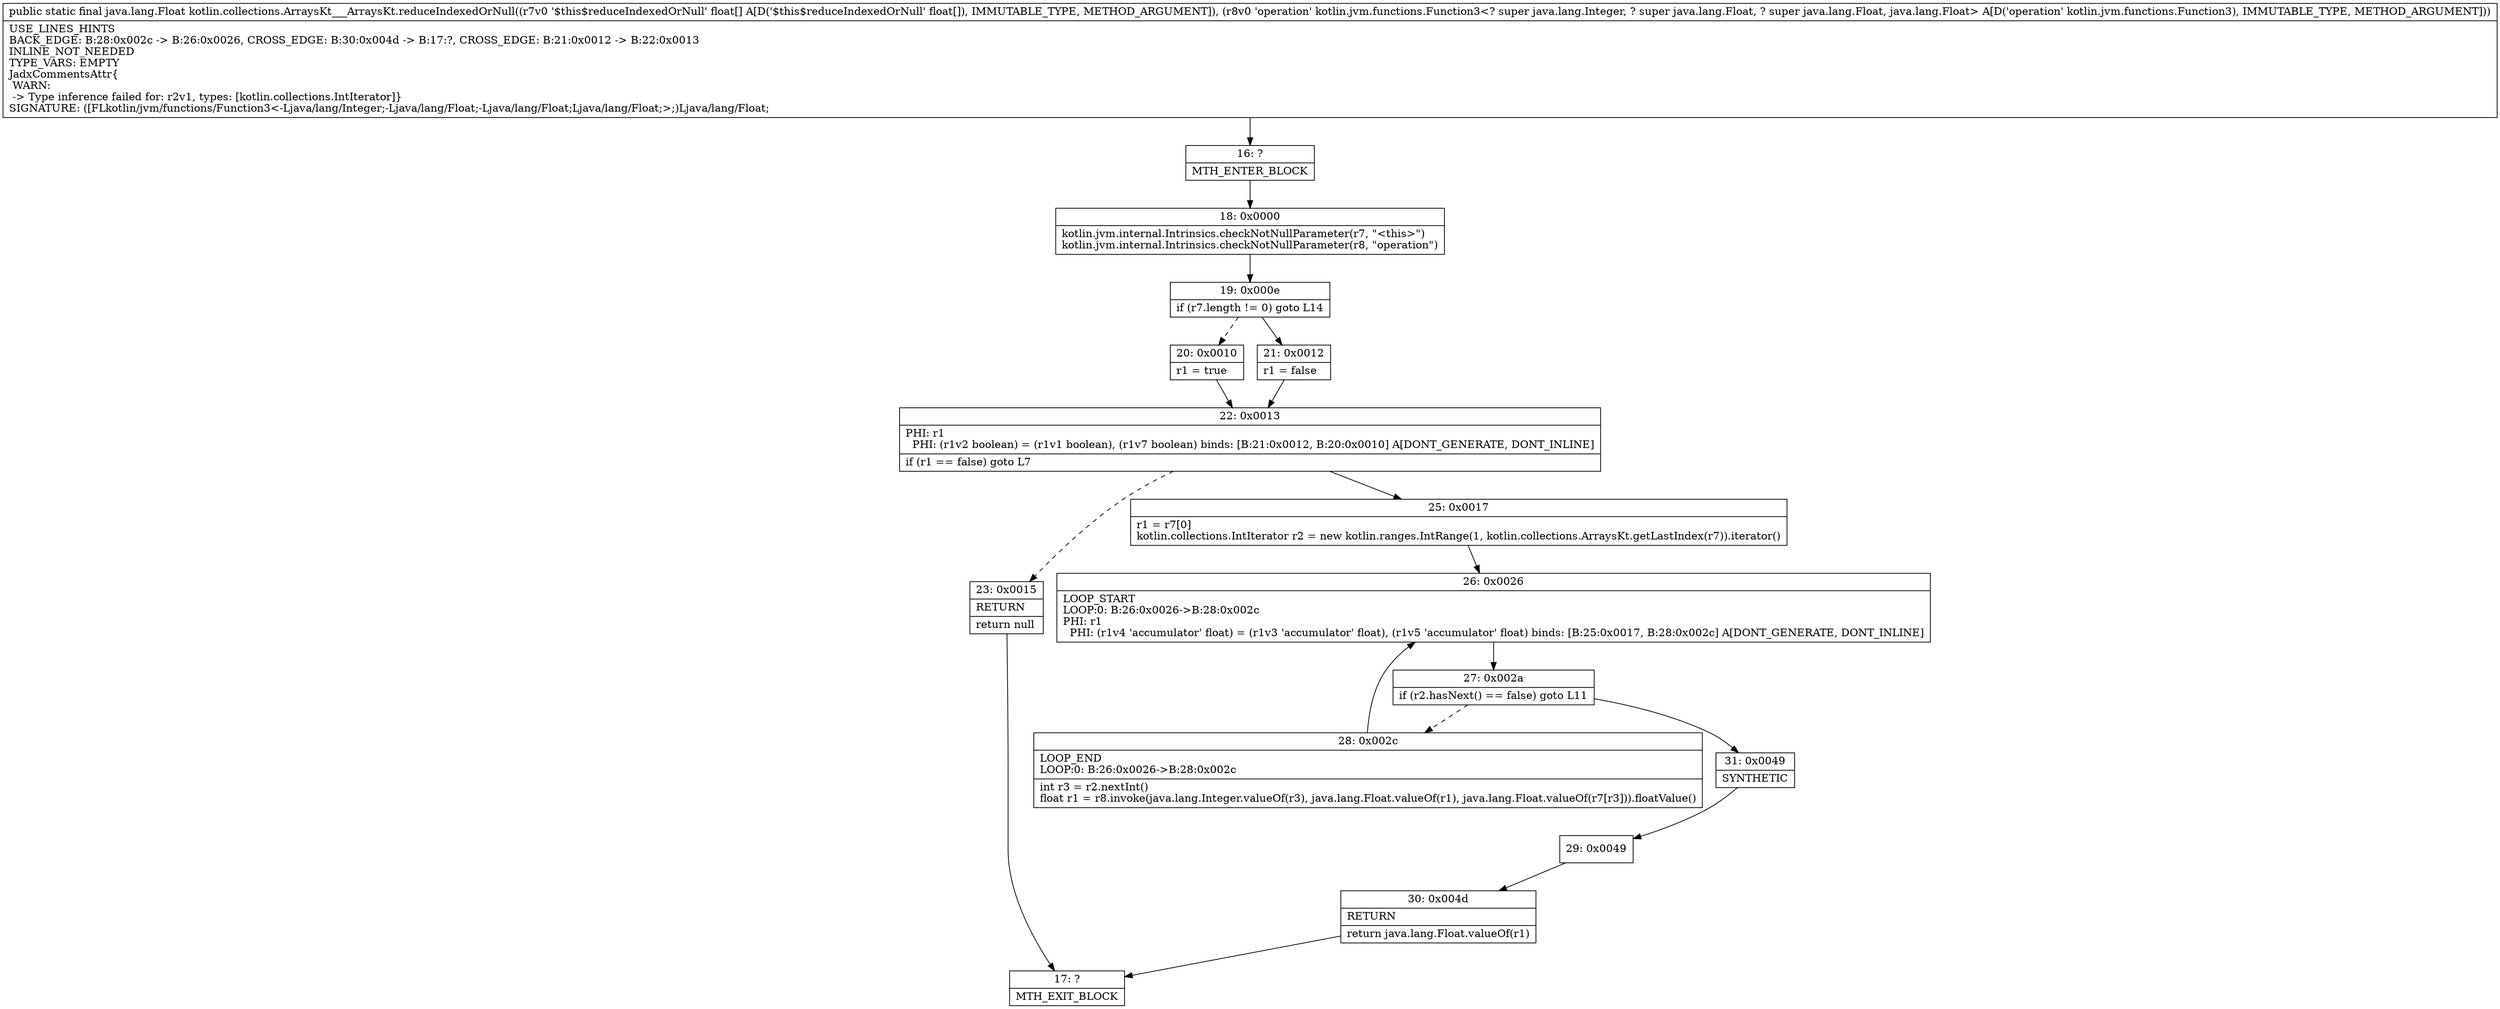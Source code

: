 digraph "CFG forkotlin.collections.ArraysKt___ArraysKt.reduceIndexedOrNull([FLkotlin\/jvm\/functions\/Function3;)Ljava\/lang\/Float;" {
Node_16 [shape=record,label="{16\:\ ?|MTH_ENTER_BLOCK\l}"];
Node_18 [shape=record,label="{18\:\ 0x0000|kotlin.jvm.internal.Intrinsics.checkNotNullParameter(r7, \"\<this\>\")\lkotlin.jvm.internal.Intrinsics.checkNotNullParameter(r8, \"operation\")\l}"];
Node_19 [shape=record,label="{19\:\ 0x000e|if (r7.length != 0) goto L14\l}"];
Node_20 [shape=record,label="{20\:\ 0x0010|r1 = true\l}"];
Node_22 [shape=record,label="{22\:\ 0x0013|PHI: r1 \l  PHI: (r1v2 boolean) = (r1v1 boolean), (r1v7 boolean) binds: [B:21:0x0012, B:20:0x0010] A[DONT_GENERATE, DONT_INLINE]\l|if (r1 == false) goto L7\l}"];
Node_23 [shape=record,label="{23\:\ 0x0015|RETURN\l|return null\l}"];
Node_17 [shape=record,label="{17\:\ ?|MTH_EXIT_BLOCK\l}"];
Node_25 [shape=record,label="{25\:\ 0x0017|r1 = r7[0]\lkotlin.collections.IntIterator r2 = new kotlin.ranges.IntRange(1, kotlin.collections.ArraysKt.getLastIndex(r7)).iterator()\l}"];
Node_26 [shape=record,label="{26\:\ 0x0026|LOOP_START\lLOOP:0: B:26:0x0026\-\>B:28:0x002c\lPHI: r1 \l  PHI: (r1v4 'accumulator' float) = (r1v3 'accumulator' float), (r1v5 'accumulator' float) binds: [B:25:0x0017, B:28:0x002c] A[DONT_GENERATE, DONT_INLINE]\l}"];
Node_27 [shape=record,label="{27\:\ 0x002a|if (r2.hasNext() == false) goto L11\l}"];
Node_28 [shape=record,label="{28\:\ 0x002c|LOOP_END\lLOOP:0: B:26:0x0026\-\>B:28:0x002c\l|int r3 = r2.nextInt()\lfloat r1 = r8.invoke(java.lang.Integer.valueOf(r3), java.lang.Float.valueOf(r1), java.lang.Float.valueOf(r7[r3])).floatValue()\l}"];
Node_31 [shape=record,label="{31\:\ 0x0049|SYNTHETIC\l}"];
Node_29 [shape=record,label="{29\:\ 0x0049}"];
Node_30 [shape=record,label="{30\:\ 0x004d|RETURN\l|return java.lang.Float.valueOf(r1)\l}"];
Node_21 [shape=record,label="{21\:\ 0x0012|r1 = false\l}"];
MethodNode[shape=record,label="{public static final java.lang.Float kotlin.collections.ArraysKt___ArraysKt.reduceIndexedOrNull((r7v0 '$this$reduceIndexedOrNull' float[] A[D('$this$reduceIndexedOrNull' float[]), IMMUTABLE_TYPE, METHOD_ARGUMENT]), (r8v0 'operation' kotlin.jvm.functions.Function3\<? super java.lang.Integer, ? super java.lang.Float, ? super java.lang.Float, java.lang.Float\> A[D('operation' kotlin.jvm.functions.Function3), IMMUTABLE_TYPE, METHOD_ARGUMENT]))  | USE_LINES_HINTS\lBACK_EDGE: B:28:0x002c \-\> B:26:0x0026, CROSS_EDGE: B:30:0x004d \-\> B:17:?, CROSS_EDGE: B:21:0x0012 \-\> B:22:0x0013\lINLINE_NOT_NEEDED\lTYPE_VARS: EMPTY\lJadxCommentsAttr\{\l WARN: \l \-\> Type inference failed for: r2v1, types: [kotlin.collections.IntIterator]\}\lSIGNATURE: ([FLkotlin\/jvm\/functions\/Function3\<\-Ljava\/lang\/Integer;\-Ljava\/lang\/Float;\-Ljava\/lang\/Float;Ljava\/lang\/Float;\>;)Ljava\/lang\/Float;\l}"];
MethodNode -> Node_16;Node_16 -> Node_18;
Node_18 -> Node_19;
Node_19 -> Node_20[style=dashed];
Node_19 -> Node_21;
Node_20 -> Node_22;
Node_22 -> Node_23[style=dashed];
Node_22 -> Node_25;
Node_23 -> Node_17;
Node_25 -> Node_26;
Node_26 -> Node_27;
Node_27 -> Node_28[style=dashed];
Node_27 -> Node_31;
Node_28 -> Node_26;
Node_31 -> Node_29;
Node_29 -> Node_30;
Node_30 -> Node_17;
Node_21 -> Node_22;
}

